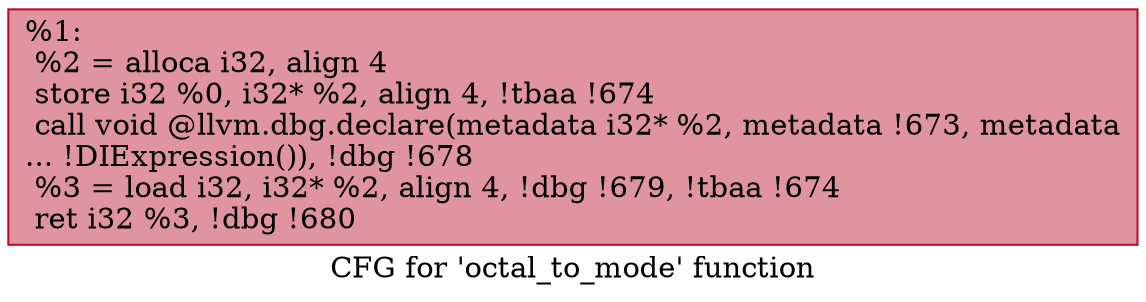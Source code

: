 digraph "CFG for 'octal_to_mode' function" {
	label="CFG for 'octal_to_mode' function";

	Node0x154cca0 [shape=record,color="#b70d28ff", style=filled, fillcolor="#b70d2870",label="{%1:\l  %2 = alloca i32, align 4\l  store i32 %0, i32* %2, align 4, !tbaa !674\l  call void @llvm.dbg.declare(metadata i32* %2, metadata !673, metadata\l... !DIExpression()), !dbg !678\l  %3 = load i32, i32* %2, align 4, !dbg !679, !tbaa !674\l  ret i32 %3, !dbg !680\l}"];
}
